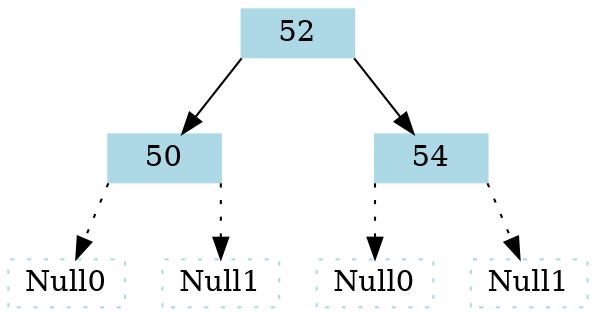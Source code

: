 
//50,52,54
digraph {
 splines=false;
 node [shape = record,height=.1,style=filled,color=lightblue;];

 node0x10044b780 [label = " <node52> 52"]
 node0x10044b780:<node52>:sw -> node0x10044b700
 node0x10044b700 [label = " <node50> 50"]
 Null0x10044b7000 [label="Null0"][style = dotted]
 node0x10044b700:<node50>:sw -> Null0x10044b7000[style = dotted]
 Null0x10044b7001 [label="Null1"][style = dotted]
 node0x10044b700:<node50>:se -> Null0x10044b7001[style = dotted]
 node0x10044b780:<node52>:se -> node0x10044b750
 node0x10044b750 [label = " <node54> 54"]
 Null0x10044b7500 [label="Null0"][style = dotted]
 node0x10044b750:<node54>:sw -> Null0x10044b7500[style = dotted]
 Null0x10044b7501 [label="Null1"][style = dotted]
 node0x10044b750:<node54>:se -> Null0x10044b7501[style = dotted]
}

//
digraph {
 splines=false;
 node [shape = record,height=.1,style=filled,color=lightblue;];

 node0x10044b780 [label = " <node52> 52| <node56> 56"]
 node0x10044b780:<node52>:sw -> node0x10044b700
 node0x10044b700 [label = " <node50> 50"]
 Null0x10044b7000 [label="Null0"][style = dotted]
 node0x10044b700:<node50>:sw -> Null0x10044b7000[style = dotted]
 Null0x10044b7001 [label="Null1"][style = dotted]
 node0x10044b700:<node50>:se -> Null0x10044b7001[style = dotted]
 node0x10044b780:<node52>:se -> node0x10044b750
 node0x10044b750 [label = " <node54> 54"]
 Null0x10044b7500 [label="Null0"][style = dotted]
 node0x10044b750:<node54>:sw -> Null0x10044b7500[style = dotted]
 Null0x10044b7501 [label="Null1"][style = dotted]
 node0x10044b750:<node54>:se -> Null0x10044b7501[style = dotted]
 node0x10044b780:<node56>:se -> node0x10044b7d0
 node0x10044b7d0 [label = " <node58> 58"]
 Null0x10044b7d00 [label="Null0"][style = dotted]
 node0x10044b7d0:<node58>:sw -> Null0x10044b7d00[style = dotted]
 Null0x10044b7d01 [label="Null1"][style = dotted]
 node0x10044b7d0:<node58>:se -> Null0x10044b7d01[style = dotted]
}
